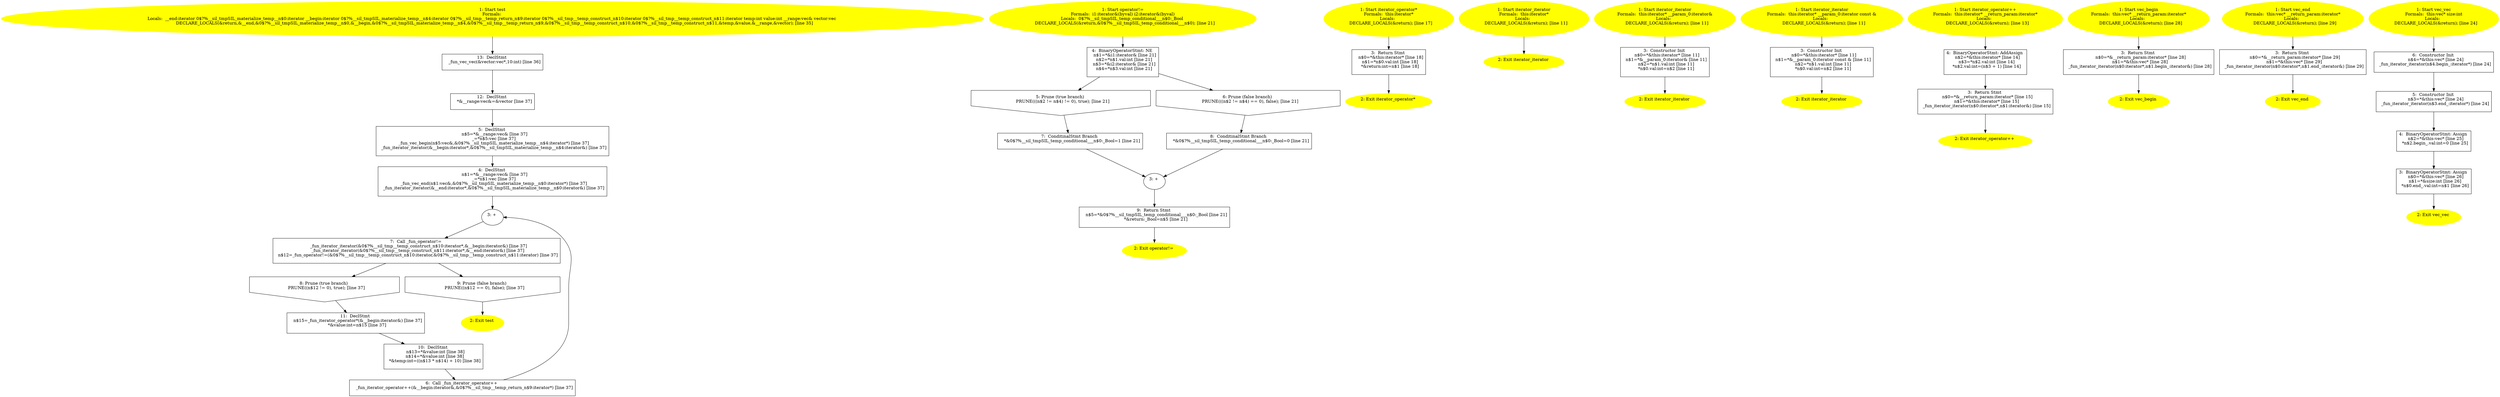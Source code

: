 /* @generated */
digraph iCFG {
"test#_Z4testv.1b928d988491fdd2fa78fcb048d46e8c_1" [label="1: Start test\nFormals: \nLocals:  __end:iterator 0$?%__sil_tmpSIL_materialize_temp__n$0:iterator __begin:iterator 0$?%__sil_tmpSIL_materialize_temp__n$4:iterator 0$?%__sil_tmp__temp_return_n$9:iterator 0$?%__sil_tmp__temp_construct_n$10:iterator 0$?%__sil_tmp__temp_construct_n$11:iterator temp:int value:int __range:vec& vector:vec \n   DECLARE_LOCALS(&return,&__end,&0$?%__sil_tmpSIL_materialize_temp__n$0,&__begin,&0$?%__sil_tmpSIL_materialize_temp__n$4,&0$?%__sil_tmp__temp_return_n$9,&0$?%__sil_tmp__temp_construct_n$10,&0$?%__sil_tmp__temp_construct_n$11,&temp,&value,&__range,&vector); [line 35]\n " color=yellow style=filled]
	

	 "test#_Z4testv.1b928d988491fdd2fa78fcb048d46e8c_1" -> "test#_Z4testv.1b928d988491fdd2fa78fcb048d46e8c_13" ;
"test#_Z4testv.1b928d988491fdd2fa78fcb048d46e8c_2" [label="2: Exit test \n  " color=yellow style=filled]
	

"test#_Z4testv.1b928d988491fdd2fa78fcb048d46e8c_3" [label="3: + \n  " ]
	

	 "test#_Z4testv.1b928d988491fdd2fa78fcb048d46e8c_3" -> "test#_Z4testv.1b928d988491fdd2fa78fcb048d46e8c_7" ;
"test#_Z4testv.1b928d988491fdd2fa78fcb048d46e8c_4" [label="4:  DeclStmt \n   n$1=*&__range:vec& [line 37]\n  _=*n$1:vec [line 37]\n  _fun_vec_end(n$1:vec&,&0$?%__sil_tmpSIL_materialize_temp__n$0:iterator*) [line 37]\n  _fun_iterator_iterator(&__end:iterator*,&0$?%__sil_tmpSIL_materialize_temp__n$0:iterator&) [line 37]\n " shape="box"]
	

	 "test#_Z4testv.1b928d988491fdd2fa78fcb048d46e8c_4" -> "test#_Z4testv.1b928d988491fdd2fa78fcb048d46e8c_3" ;
"test#_Z4testv.1b928d988491fdd2fa78fcb048d46e8c_5" [label="5:  DeclStmt \n   n$5=*&__range:vec& [line 37]\n  _=*n$5:vec [line 37]\n  _fun_vec_begin(n$5:vec&,&0$?%__sil_tmpSIL_materialize_temp__n$4:iterator*) [line 37]\n  _fun_iterator_iterator(&__begin:iterator*,&0$?%__sil_tmpSIL_materialize_temp__n$4:iterator&) [line 37]\n " shape="box"]
	

	 "test#_Z4testv.1b928d988491fdd2fa78fcb048d46e8c_5" -> "test#_Z4testv.1b928d988491fdd2fa78fcb048d46e8c_4" ;
"test#_Z4testv.1b928d988491fdd2fa78fcb048d46e8c_6" [label="6:  Call _fun_iterator_operator++ \n   _fun_iterator_operator++(&__begin:iterator&,&0$?%__sil_tmp__temp_return_n$9:iterator*) [line 37]\n " shape="box"]
	

	 "test#_Z4testv.1b928d988491fdd2fa78fcb048d46e8c_6" -> "test#_Z4testv.1b928d988491fdd2fa78fcb048d46e8c_3" ;
"test#_Z4testv.1b928d988491fdd2fa78fcb048d46e8c_7" [label="7:  Call _fun_operator!= \n   _fun_iterator_iterator(&0$?%__sil_tmp__temp_construct_n$10:iterator*,&__begin:iterator&) [line 37]\n  _fun_iterator_iterator(&0$?%__sil_tmp__temp_construct_n$11:iterator*,&__end:iterator&) [line 37]\n  n$12=_fun_operator!=(&0$?%__sil_tmp__temp_construct_n$10:iterator,&0$?%__sil_tmp__temp_construct_n$11:iterator) [line 37]\n " shape="box"]
	

	 "test#_Z4testv.1b928d988491fdd2fa78fcb048d46e8c_7" -> "test#_Z4testv.1b928d988491fdd2fa78fcb048d46e8c_8" ;
	 "test#_Z4testv.1b928d988491fdd2fa78fcb048d46e8c_7" -> "test#_Z4testv.1b928d988491fdd2fa78fcb048d46e8c_9" ;
"test#_Z4testv.1b928d988491fdd2fa78fcb048d46e8c_8" [label="8: Prune (true branch) \n   PRUNE((n$12 != 0), true); [line 37]\n " shape="invhouse"]
	

	 "test#_Z4testv.1b928d988491fdd2fa78fcb048d46e8c_8" -> "test#_Z4testv.1b928d988491fdd2fa78fcb048d46e8c_11" ;
"test#_Z4testv.1b928d988491fdd2fa78fcb048d46e8c_9" [label="9: Prune (false branch) \n   PRUNE((n$12 == 0), false); [line 37]\n " shape="invhouse"]
	

	 "test#_Z4testv.1b928d988491fdd2fa78fcb048d46e8c_9" -> "test#_Z4testv.1b928d988491fdd2fa78fcb048d46e8c_2" ;
"test#_Z4testv.1b928d988491fdd2fa78fcb048d46e8c_10" [label="10:  DeclStmt \n   n$13=*&value:int [line 38]\n  n$14=*&value:int [line 38]\n  *&temp:int=((n$13 * n$14) + 10) [line 38]\n " shape="box"]
	

	 "test#_Z4testv.1b928d988491fdd2fa78fcb048d46e8c_10" -> "test#_Z4testv.1b928d988491fdd2fa78fcb048d46e8c_6" ;
"test#_Z4testv.1b928d988491fdd2fa78fcb048d46e8c_11" [label="11:  DeclStmt \n   n$15=_fun_iterator_operator*(&__begin:iterator&) [line 37]\n  *&value:int=n$15 [line 37]\n " shape="box"]
	

	 "test#_Z4testv.1b928d988491fdd2fa78fcb048d46e8c_11" -> "test#_Z4testv.1b928d988491fdd2fa78fcb048d46e8c_10" ;
"test#_Z4testv.1b928d988491fdd2fa78fcb048d46e8c_12" [label="12:  DeclStmt \n   *&__range:vec&=&vector [line 37]\n " shape="box"]
	

	 "test#_Z4testv.1b928d988491fdd2fa78fcb048d46e8c_12" -> "test#_Z4testv.1b928d988491fdd2fa78fcb048d46e8c_5" ;
"test#_Z4testv.1b928d988491fdd2fa78fcb048d46e8c_13" [label="13:  DeclStmt \n   _fun_vec_vec(&vector:vec*,10:int) [line 36]\n " shape="box"]
	

	 "test#_Z4testv.1b928d988491fdd2fa78fcb048d46e8c_13" -> "test#_Z4testv.1b928d988491fdd2fa78fcb048d46e8c_12" ;
"operator!=#_Zne8iteratorS_.497d6549b2907c91697671b3c62dc141_1" [label="1: Start operator!=\nFormals:  i1:iterator&(byval) i2:iterator&(byval)\nLocals:  0$?%__sil_tmpSIL_temp_conditional___n$0:_Bool \n   DECLARE_LOCALS(&return,&0$?%__sil_tmpSIL_temp_conditional___n$0); [line 21]\n " color=yellow style=filled]
	

	 "operator!=#_Zne8iteratorS_.497d6549b2907c91697671b3c62dc141_1" -> "operator!=#_Zne8iteratorS_.497d6549b2907c91697671b3c62dc141_4" ;
"operator!=#_Zne8iteratorS_.497d6549b2907c91697671b3c62dc141_2" [label="2: Exit operator!= \n  " color=yellow style=filled]
	

"operator!=#_Zne8iteratorS_.497d6549b2907c91697671b3c62dc141_3" [label="3: + \n  " ]
	

	 "operator!=#_Zne8iteratorS_.497d6549b2907c91697671b3c62dc141_3" -> "operator!=#_Zne8iteratorS_.497d6549b2907c91697671b3c62dc141_9" ;
"operator!=#_Zne8iteratorS_.497d6549b2907c91697671b3c62dc141_4" [label="4:  BinaryOperatorStmt: NE \n   n$1=*&i1:iterator& [line 21]\n  n$2=*n$1.val:int [line 21]\n  n$3=*&i2:iterator& [line 21]\n  n$4=*n$3.val:int [line 21]\n " shape="box"]
	

	 "operator!=#_Zne8iteratorS_.497d6549b2907c91697671b3c62dc141_4" -> "operator!=#_Zne8iteratorS_.497d6549b2907c91697671b3c62dc141_5" ;
	 "operator!=#_Zne8iteratorS_.497d6549b2907c91697671b3c62dc141_4" -> "operator!=#_Zne8iteratorS_.497d6549b2907c91697671b3c62dc141_6" ;
"operator!=#_Zne8iteratorS_.497d6549b2907c91697671b3c62dc141_5" [label="5: Prune (true branch) \n   PRUNE(((n$2 != n$4) != 0), true); [line 21]\n " shape="invhouse"]
	

	 "operator!=#_Zne8iteratorS_.497d6549b2907c91697671b3c62dc141_5" -> "operator!=#_Zne8iteratorS_.497d6549b2907c91697671b3c62dc141_7" ;
"operator!=#_Zne8iteratorS_.497d6549b2907c91697671b3c62dc141_6" [label="6: Prune (false branch) \n   PRUNE(((n$2 != n$4) == 0), false); [line 21]\n " shape="invhouse"]
	

	 "operator!=#_Zne8iteratorS_.497d6549b2907c91697671b3c62dc141_6" -> "operator!=#_Zne8iteratorS_.497d6549b2907c91697671b3c62dc141_8" ;
"operator!=#_Zne8iteratorS_.497d6549b2907c91697671b3c62dc141_7" [label="7:  ConditinalStmt Branch \n   *&0$?%__sil_tmpSIL_temp_conditional___n$0:_Bool=1 [line 21]\n " shape="box"]
	

	 "operator!=#_Zne8iteratorS_.497d6549b2907c91697671b3c62dc141_7" -> "operator!=#_Zne8iteratorS_.497d6549b2907c91697671b3c62dc141_3" ;
"operator!=#_Zne8iteratorS_.497d6549b2907c91697671b3c62dc141_8" [label="8:  ConditinalStmt Branch \n   *&0$?%__sil_tmpSIL_temp_conditional___n$0:_Bool=0 [line 21]\n " shape="box"]
	

	 "operator!=#_Zne8iteratorS_.497d6549b2907c91697671b3c62dc141_8" -> "operator!=#_Zne8iteratorS_.497d6549b2907c91697671b3c62dc141_3" ;
"operator!=#_Zne8iteratorS_.497d6549b2907c91697671b3c62dc141_9" [label="9:  Return Stmt \n   n$5=*&0$?%__sil_tmpSIL_temp_conditional___n$0:_Bool [line 21]\n  *&return:_Bool=n$5 [line 21]\n " shape="box"]
	

	 "operator!=#_Zne8iteratorS_.497d6549b2907c91697671b3c62dc141_9" -> "operator!=#_Zne8iteratorS_.497d6549b2907c91697671b3c62dc141_2" ;
"operator*#iterator#(_ZN8iteratordeEv).d1b3c4615152af7edafb600f858babe9_1" [label="1: Start iterator_operator*\nFormals:  this:iterator*\nLocals:  \n   DECLARE_LOCALS(&return); [line 17]\n " color=yellow style=filled]
	

	 "operator*#iterator#(_ZN8iteratordeEv).d1b3c4615152af7edafb600f858babe9_1" -> "operator*#iterator#(_ZN8iteratordeEv).d1b3c4615152af7edafb600f858babe9_3" ;
"operator*#iterator#(_ZN8iteratordeEv).d1b3c4615152af7edafb600f858babe9_2" [label="2: Exit iterator_operator* \n  " color=yellow style=filled]
	

"operator*#iterator#(_ZN8iteratordeEv).d1b3c4615152af7edafb600f858babe9_3" [label="3:  Return Stmt \n   n$0=*&this:iterator* [line 18]\n  n$1=*n$0.val:int [line 18]\n  *&return:int=n$1 [line 18]\n " shape="box"]
	

	 "operator*#iterator#(_ZN8iteratordeEv).d1b3c4615152af7edafb600f858babe9_3" -> "operator*#iterator#(_ZN8iteratordeEv).d1b3c4615152af7edafb600f858babe9_2" ;
"iterator#iterator#{_ZN8iteratorC1Ev}.08cc564498e71f410a910c6598ac515d_1" [label="1: Start iterator_iterator\nFormals:  this:iterator*\nLocals:  \n   DECLARE_LOCALS(&return); [line 11]\n " color=yellow style=filled]
	

	 "iterator#iterator#{_ZN8iteratorC1Ev}.08cc564498e71f410a910c6598ac515d_1" -> "iterator#iterator#{_ZN8iteratorC1Ev}.08cc564498e71f410a910c6598ac515d_2" ;
"iterator#iterator#{_ZN8iteratorC1Ev}.08cc564498e71f410a910c6598ac515d_2" [label="2: Exit iterator_iterator \n  " color=yellow style=filled]
	

"iterator#iterator#{_ZN8iteratorC1EOS_|constexpr}.a5e77b29aa9873bc624723bf9c8a9a81_1" [label="1: Start iterator_iterator\nFormals:  this:iterator* __param_0:iterator&\nLocals:  \n   DECLARE_LOCALS(&return); [line 11]\n " color=yellow style=filled]
	

	 "iterator#iterator#{_ZN8iteratorC1EOS_|constexpr}.a5e77b29aa9873bc624723bf9c8a9a81_1" -> "iterator#iterator#{_ZN8iteratorC1EOS_|constexpr}.a5e77b29aa9873bc624723bf9c8a9a81_3" ;
"iterator#iterator#{_ZN8iteratorC1EOS_|constexpr}.a5e77b29aa9873bc624723bf9c8a9a81_2" [label="2: Exit iterator_iterator \n  " color=yellow style=filled]
	

"iterator#iterator#{_ZN8iteratorC1EOS_|constexpr}.a5e77b29aa9873bc624723bf9c8a9a81_3" [label="3:  Constructor Init \n   n$0=*&this:iterator* [line 11]\n  n$1=*&__param_0:iterator& [line 11]\n  n$2=*n$1.val:int [line 11]\n  *n$0.val:int=n$2 [line 11]\n " shape="box"]
	

	 "iterator#iterator#{_ZN8iteratorC1EOS_|constexpr}.a5e77b29aa9873bc624723bf9c8a9a81_3" -> "iterator#iterator#{_ZN8iteratorC1EOS_|constexpr}.a5e77b29aa9873bc624723bf9c8a9a81_2" ;
"iterator#iterator#{_ZN8iteratorC1ERKS_|constexpr}.57529c2e76765ed4b717c839a2e167f2_1" [label="1: Start iterator_iterator\nFormals:  this:iterator* __param_0:iterator const &\nLocals:  \n   DECLARE_LOCALS(&return); [line 11]\n " color=yellow style=filled]
	

	 "iterator#iterator#{_ZN8iteratorC1ERKS_|constexpr}.57529c2e76765ed4b717c839a2e167f2_1" -> "iterator#iterator#{_ZN8iteratorC1ERKS_|constexpr}.57529c2e76765ed4b717c839a2e167f2_3" ;
"iterator#iterator#{_ZN8iteratorC1ERKS_|constexpr}.57529c2e76765ed4b717c839a2e167f2_2" [label="2: Exit iterator_iterator \n  " color=yellow style=filled]
	

"iterator#iterator#{_ZN8iteratorC1ERKS_|constexpr}.57529c2e76765ed4b717c839a2e167f2_3" [label="3:  Constructor Init \n   n$0=*&this:iterator* [line 11]\n  n$1=*&__param_0:iterator const & [line 11]\n  n$2=*n$1.val:int [line 11]\n  *n$0.val:int=n$2 [line 11]\n " shape="box"]
	

	 "iterator#iterator#{_ZN8iteratorC1ERKS_|constexpr}.57529c2e76765ed4b717c839a2e167f2_3" -> "iterator#iterator#{_ZN8iteratorC1ERKS_|constexpr}.57529c2e76765ed4b717c839a2e167f2_2" ;
"operator++#iterator#(_ZN8iteratorppEv).481cd4295a88dd8484d30c9fa49f20de_1" [label="1: Start iterator_operator++\nFormals:  this:iterator* __return_param:iterator*\nLocals:  \n   DECLARE_LOCALS(&return); [line 13]\n " color=yellow style=filled]
	

	 "operator++#iterator#(_ZN8iteratorppEv).481cd4295a88dd8484d30c9fa49f20de_1" -> "operator++#iterator#(_ZN8iteratorppEv).481cd4295a88dd8484d30c9fa49f20de_4" ;
"operator++#iterator#(_ZN8iteratorppEv).481cd4295a88dd8484d30c9fa49f20de_2" [label="2: Exit iterator_operator++ \n  " color=yellow style=filled]
	

"operator++#iterator#(_ZN8iteratorppEv).481cd4295a88dd8484d30c9fa49f20de_3" [label="3:  Return Stmt \n   n$0=*&__return_param:iterator* [line 15]\n  n$1=*&this:iterator* [line 15]\n  _fun_iterator_iterator(n$0:iterator*,n$1:iterator&) [line 15]\n " shape="box"]
	

	 "operator++#iterator#(_ZN8iteratorppEv).481cd4295a88dd8484d30c9fa49f20de_3" -> "operator++#iterator#(_ZN8iteratorppEv).481cd4295a88dd8484d30c9fa49f20de_2" ;
"operator++#iterator#(_ZN8iteratorppEv).481cd4295a88dd8484d30c9fa49f20de_4" [label="4:  BinaryOperatorStmt: AddAssign \n   n$2=*&this:iterator* [line 14]\n  n$3=*n$2.val:int [line 14]\n  *n$2.val:int=(n$3 + 1) [line 14]\n " shape="box"]
	

	 "operator++#iterator#(_ZN8iteratorppEv).481cd4295a88dd8484d30c9fa49f20de_4" -> "operator++#iterator#(_ZN8iteratorppEv).481cd4295a88dd8484d30c9fa49f20de_3" ;
"begin#vec#(_ZN3vec5beginEv).96512a36818473acee09880231ed04a2_1" [label="1: Start vec_begin\nFormals:  this:vec* __return_param:iterator*\nLocals:  \n   DECLARE_LOCALS(&return); [line 28]\n " color=yellow style=filled]
	

	 "begin#vec#(_ZN3vec5beginEv).96512a36818473acee09880231ed04a2_1" -> "begin#vec#(_ZN3vec5beginEv).96512a36818473acee09880231ed04a2_3" ;
"begin#vec#(_ZN3vec5beginEv).96512a36818473acee09880231ed04a2_2" [label="2: Exit vec_begin \n  " color=yellow style=filled]
	

"begin#vec#(_ZN3vec5beginEv).96512a36818473acee09880231ed04a2_3" [label="3:  Return Stmt \n   n$0=*&__return_param:iterator* [line 28]\n  n$1=*&this:vec* [line 28]\n  _fun_iterator_iterator(n$0:iterator*,n$1.begin_:iterator&) [line 28]\n " shape="box"]
	

	 "begin#vec#(_ZN3vec5beginEv).96512a36818473acee09880231ed04a2_3" -> "begin#vec#(_ZN3vec5beginEv).96512a36818473acee09880231ed04a2_2" ;
"end#vec#(_ZN3vec3endEv).6850285fa8bcd9ded126c1d33dfb58b7_1" [label="1: Start vec_end\nFormals:  this:vec* __return_param:iterator*\nLocals:  \n   DECLARE_LOCALS(&return); [line 29]\n " color=yellow style=filled]
	

	 "end#vec#(_ZN3vec3endEv).6850285fa8bcd9ded126c1d33dfb58b7_1" -> "end#vec#(_ZN3vec3endEv).6850285fa8bcd9ded126c1d33dfb58b7_3" ;
"end#vec#(_ZN3vec3endEv).6850285fa8bcd9ded126c1d33dfb58b7_2" [label="2: Exit vec_end \n  " color=yellow style=filled]
	

"end#vec#(_ZN3vec3endEv).6850285fa8bcd9ded126c1d33dfb58b7_3" [label="3:  Return Stmt \n   n$0=*&__return_param:iterator* [line 29]\n  n$1=*&this:vec* [line 29]\n  _fun_iterator_iterator(n$0:iterator*,n$1.end_:iterator&) [line 29]\n " shape="box"]
	

	 "end#vec#(_ZN3vec3endEv).6850285fa8bcd9ded126c1d33dfb58b7_3" -> "end#vec#(_ZN3vec3endEv).6850285fa8bcd9ded126c1d33dfb58b7_2" ;
"vec#vec#{_ZN3vecC1Ei}.6681aa224d2ca6c17243a62fbf363429_1" [label="1: Start vec_vec\nFormals:  this:vec* size:int\nLocals:  \n   DECLARE_LOCALS(&return); [line 24]\n " color=yellow style=filled]
	

	 "vec#vec#{_ZN3vecC1Ei}.6681aa224d2ca6c17243a62fbf363429_1" -> "vec#vec#{_ZN3vecC1Ei}.6681aa224d2ca6c17243a62fbf363429_6" ;
"vec#vec#{_ZN3vecC1Ei}.6681aa224d2ca6c17243a62fbf363429_2" [label="2: Exit vec_vec \n  " color=yellow style=filled]
	

"vec#vec#{_ZN3vecC1Ei}.6681aa224d2ca6c17243a62fbf363429_3" [label="3:  BinaryOperatorStmt: Assign \n   n$0=*&this:vec* [line 26]\n  n$1=*&size:int [line 26]\n  *n$0.end_.val:int=n$1 [line 26]\n " shape="box"]
	

	 "vec#vec#{_ZN3vecC1Ei}.6681aa224d2ca6c17243a62fbf363429_3" -> "vec#vec#{_ZN3vecC1Ei}.6681aa224d2ca6c17243a62fbf363429_2" ;
"vec#vec#{_ZN3vecC1Ei}.6681aa224d2ca6c17243a62fbf363429_4" [label="4:  BinaryOperatorStmt: Assign \n   n$2=*&this:vec* [line 25]\n  *n$2.begin_.val:int=0 [line 25]\n " shape="box"]
	

	 "vec#vec#{_ZN3vecC1Ei}.6681aa224d2ca6c17243a62fbf363429_4" -> "vec#vec#{_ZN3vecC1Ei}.6681aa224d2ca6c17243a62fbf363429_3" ;
"vec#vec#{_ZN3vecC1Ei}.6681aa224d2ca6c17243a62fbf363429_5" [label="5:  Constructor Init \n   n$3=*&this:vec* [line 24]\n  _fun_iterator_iterator(n$3.end_:iterator*) [line 24]\n " shape="box"]
	

	 "vec#vec#{_ZN3vecC1Ei}.6681aa224d2ca6c17243a62fbf363429_5" -> "vec#vec#{_ZN3vecC1Ei}.6681aa224d2ca6c17243a62fbf363429_4" ;
"vec#vec#{_ZN3vecC1Ei}.6681aa224d2ca6c17243a62fbf363429_6" [label="6:  Constructor Init \n   n$4=*&this:vec* [line 24]\n  _fun_iterator_iterator(n$4.begin_:iterator*) [line 24]\n " shape="box"]
	

	 "vec#vec#{_ZN3vecC1Ei}.6681aa224d2ca6c17243a62fbf363429_6" -> "vec#vec#{_ZN3vecC1Ei}.6681aa224d2ca6c17243a62fbf363429_5" ;
}
